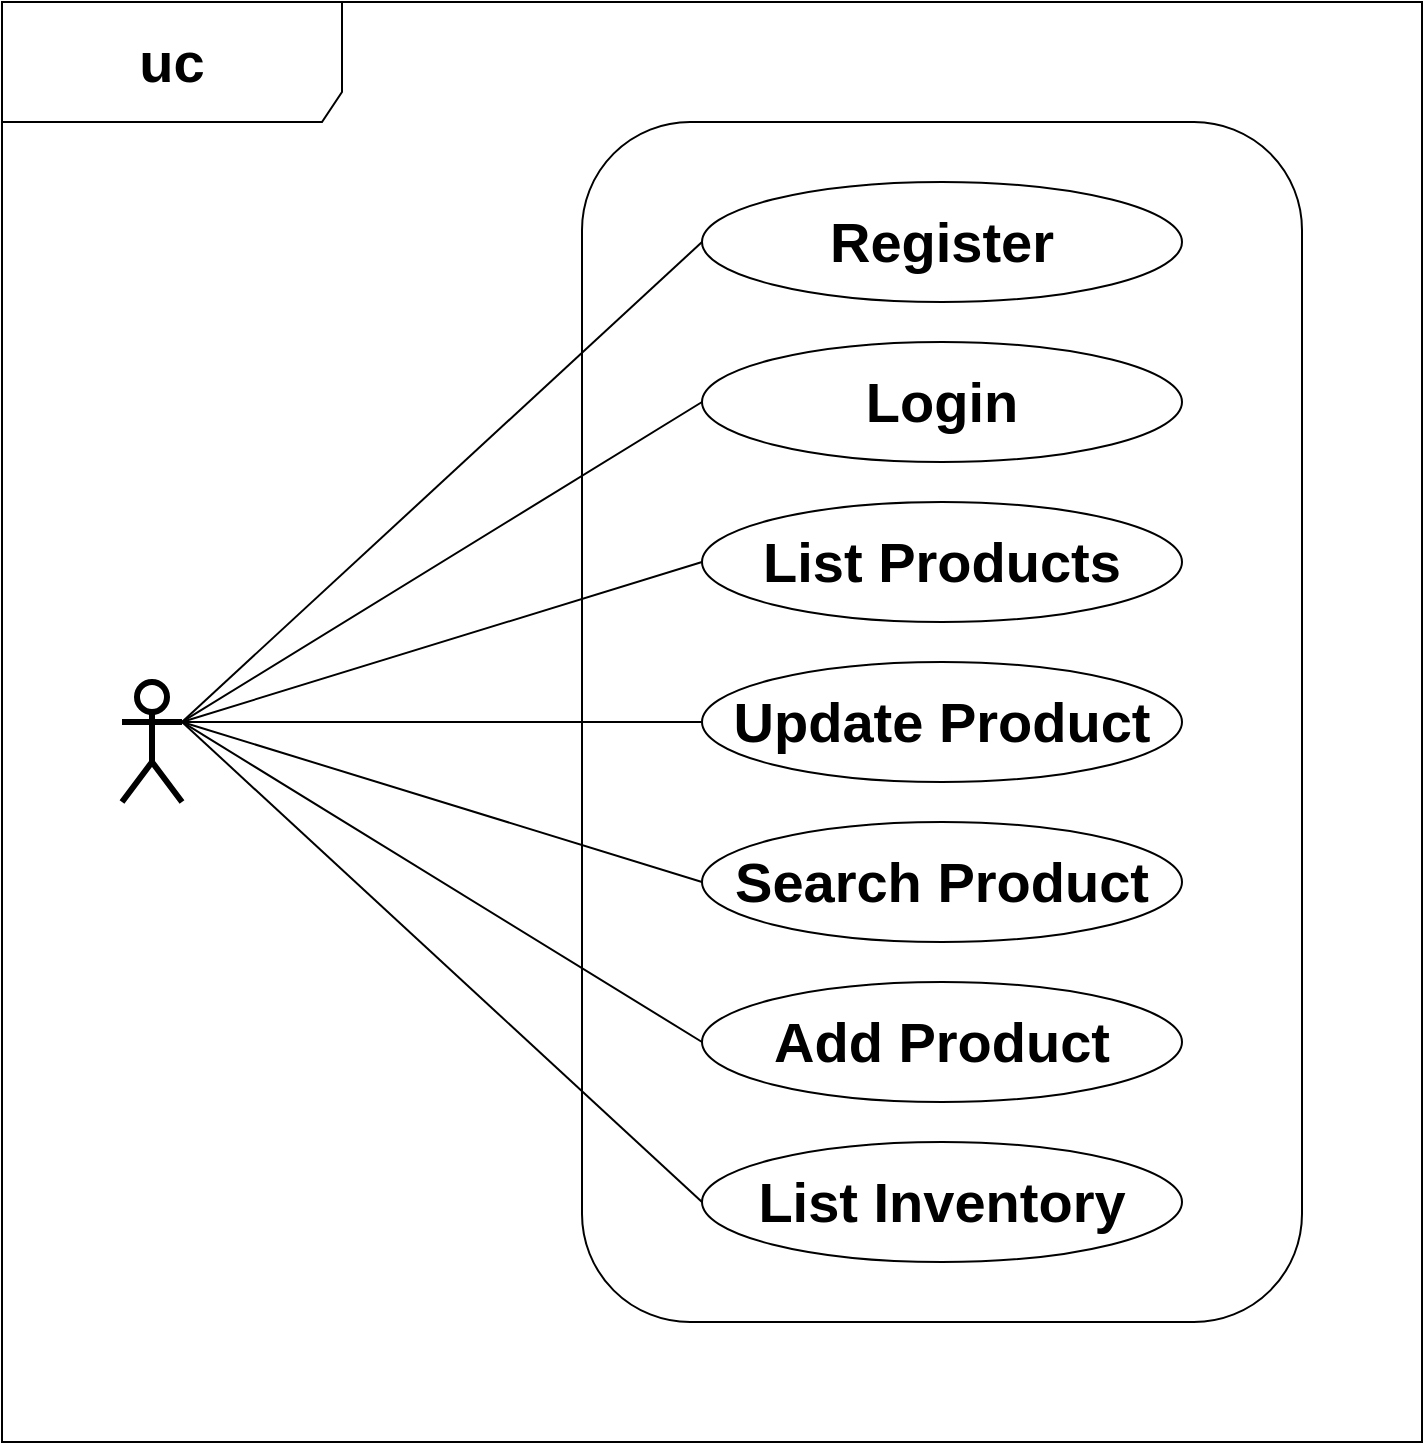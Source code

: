<mxfile scale="0.4" border="10">
    <diagram id="MahDfBl3AGhoHtdTBWXw" name="Use Case">
        <mxGraphModel dx="279" dy="419" grid="1" gridSize="10" guides="1" tooltips="1" connect="1" arrows="1" fold="1" page="0" pageScale="1" pageWidth="850" pageHeight="1100" background="#ffffff" math="0" shadow="0">
            <root>
                <mxCell id="0"/>
                <mxCell id="1" parent="0"/>
                <mxCell id="23" value="&lt;font size=&quot;1&quot;&gt;&lt;b style=&quot;font-size: 28px&quot;&gt;uc&lt;/b&gt;&lt;/font&gt;" style="shape=umlFrame;whiteSpace=wrap;html=1;width=170;height=60;" parent="1" vertex="1">
                    <mxGeometry x="70" y="20" width="710" height="720" as="geometry"/>
                </mxCell>
                <mxCell id="42" value="" style="rounded=1;whiteSpace=wrap;html=1;" parent="1" vertex="1">
                    <mxGeometry x="360" y="80" width="360" height="600" as="geometry"/>
                </mxCell>
                <mxCell id="20" value="" style="shape=umlActor;verticalLabelPosition=bottom;verticalAlign=top;html=1;fontSize=12;strokeWidth=3;" parent="1" vertex="1">
                    <mxGeometry x="130" y="360" width="30" height="60" as="geometry"/>
                </mxCell>
                <mxCell id="21" value="&lt;font style=&quot;font-size: 28px&quot;&gt;&lt;b&gt;Register&lt;/b&gt;&lt;/font&gt;" style="ellipse;whiteSpace=wrap;html=1;" parent="1" vertex="1">
                    <mxGeometry x="420" y="110" width="240" height="60" as="geometry"/>
                </mxCell>
                <mxCell id="26" value="&lt;font style=&quot;font-size: 28px&quot;&gt;&lt;b&gt;Login&lt;/b&gt;&lt;/font&gt;" style="ellipse;whiteSpace=wrap;html=1;" parent="1" vertex="1">
                    <mxGeometry x="420" y="190" width="240" height="60" as="geometry"/>
                </mxCell>
                <mxCell id="27" value="&lt;font style=&quot;font-size: 28px&quot;&gt;&lt;b&gt;List Products&lt;/b&gt;&lt;/font&gt;" style="ellipse;whiteSpace=wrap;html=1;" parent="1" vertex="1">
                    <mxGeometry x="420" y="270" width="240" height="60" as="geometry"/>
                </mxCell>
                <mxCell id="28" value="&lt;font style=&quot;font-size: 28px;&quot;&gt;Update Product&lt;/font&gt;" style="ellipse;whiteSpace=wrap;html=1;fontSize=28;fontStyle=1" parent="1" vertex="1">
                    <mxGeometry x="420" y="350" width="240" height="60" as="geometry"/>
                </mxCell>
                <mxCell id="29" value="&lt;font style=&quot;font-size: 28px;&quot;&gt;Search Product&lt;/font&gt;" style="ellipse;whiteSpace=wrap;html=1;fontSize=28;fontStyle=1" parent="1" vertex="1">
                    <mxGeometry x="420" y="430" width="240" height="60" as="geometry"/>
                </mxCell>
                <mxCell id="30" value="&lt;font style=&quot;font-size: 28px;&quot;&gt;Add Product&lt;/font&gt;" style="ellipse;whiteSpace=wrap;html=1;fontSize=28;fontStyle=1" parent="1" vertex="1">
                    <mxGeometry x="420" y="510" width="240" height="60" as="geometry"/>
                </mxCell>
                <mxCell id="31" value="&lt;font style=&quot;font-size: 28px;&quot;&gt;List Inventory&lt;/font&gt;" style="ellipse;whiteSpace=wrap;html=1;fontSize=28;fontStyle=1" parent="1" vertex="1">
                    <mxGeometry x="420" y="590" width="240" height="60" as="geometry"/>
                </mxCell>
                <mxCell id="35" value="" style="endArrow=none;html=1;fontSize=18;exitX=1;exitY=0.333;exitDx=0;exitDy=0;exitPerimeter=0;entryX=0;entryY=0.5;entryDx=0;entryDy=0;" parent="1" source="20" target="21" edge="1">
                    <mxGeometry width="50" height="50" relative="1" as="geometry">
                        <mxPoint x="400" y="390" as="sourcePoint"/>
                        <mxPoint x="420" y="140" as="targetPoint"/>
                    </mxGeometry>
                </mxCell>
                <mxCell id="36" value="" style="endArrow=none;html=1;fontSize=18;entryX=0;entryY=0.5;entryDx=0;entryDy=0;exitX=1;exitY=0.333;exitDx=0;exitDy=0;exitPerimeter=0;" parent="1" source="20" target="26" edge="1">
                    <mxGeometry width="50" height="50" relative="1" as="geometry">
                        <mxPoint x="160" y="370" as="sourcePoint"/>
                        <mxPoint x="450" y="340" as="targetPoint"/>
                    </mxGeometry>
                </mxCell>
                <mxCell id="37" value="" style="endArrow=none;html=1;fontSize=18;entryX=0;entryY=0.5;entryDx=0;entryDy=0;exitX=1;exitY=0.333;exitDx=0;exitDy=0;exitPerimeter=0;" parent="1" source="20" target="27" edge="1">
                    <mxGeometry width="50" height="50" relative="1" as="geometry">
                        <mxPoint x="400" y="390" as="sourcePoint"/>
                        <mxPoint x="450" y="340" as="targetPoint"/>
                    </mxGeometry>
                </mxCell>
                <mxCell id="38" value="" style="endArrow=none;html=1;fontSize=18;exitX=1;exitY=0.333;exitDx=0;exitDy=0;exitPerimeter=0;entryX=0;entryY=0.5;entryDx=0;entryDy=0;" parent="1" source="20" target="28" edge="1">
                    <mxGeometry width="50" height="50" relative="1" as="geometry">
                        <mxPoint x="400" y="390" as="sourcePoint"/>
                        <mxPoint x="450" y="340" as="targetPoint"/>
                    </mxGeometry>
                </mxCell>
                <mxCell id="39" value="" style="endArrow=none;html=1;fontSize=18;exitX=1;exitY=0.333;exitDx=0;exitDy=0;exitPerimeter=0;entryX=0;entryY=0.5;entryDx=0;entryDy=0;" parent="1" source="20" target="29" edge="1">
                    <mxGeometry width="50" height="50" relative="1" as="geometry">
                        <mxPoint x="400" y="420" as="sourcePoint"/>
                        <mxPoint x="450" y="370" as="targetPoint"/>
                    </mxGeometry>
                </mxCell>
                <mxCell id="40" value="" style="endArrow=none;html=1;fontSize=18;entryX=0;entryY=0.5;entryDx=0;entryDy=0;exitX=1;exitY=0.333;exitDx=0;exitDy=0;exitPerimeter=0;" parent="1" source="20" target="30" edge="1">
                    <mxGeometry width="50" height="50" relative="1" as="geometry">
                        <mxPoint x="400" y="420" as="sourcePoint"/>
                        <mxPoint x="450" y="370" as="targetPoint"/>
                    </mxGeometry>
                </mxCell>
                <mxCell id="41" value="" style="endArrow=none;html=1;fontSize=18;entryX=0;entryY=0.5;entryDx=0;entryDy=0;exitX=1;exitY=0.333;exitDx=0;exitDy=0;exitPerimeter=0;" parent="1" source="20" target="31" edge="1">
                    <mxGeometry width="50" height="50" relative="1" as="geometry">
                        <mxPoint x="190" y="340" as="sourcePoint"/>
                        <mxPoint x="450" y="370" as="targetPoint"/>
                    </mxGeometry>
                </mxCell>
            </root>
        </mxGraphModel>
    </diagram>
    <diagram id="7tRKmhC-mB-L5PQ5Lk3L" name="Component">
        <mxGraphModel dx="822" dy="622" grid="1" gridSize="10" guides="1" tooltips="1" connect="1" arrows="1" fold="1" page="1" pageScale="1" pageWidth="850" pageHeight="1100" math="0" shadow="0">
            <root>
                <mxCell id="if_bvw1ssVbsV0cjsmjo-0"/>
                <mxCell id="if_bvw1ssVbsV0cjsmjo-1" parent="if_bvw1ssVbsV0cjsmjo-0"/>
                <mxCell id="i3pFzMJFMrFtjQx1d-yY-0" value="&lt;font style=&quot;font-size: 18px;&quot;&gt;cmp&lt;/font&gt;" style="shape=umlFrame;whiteSpace=wrap;html=1;fontSize=18;" parent="if_bvw1ssVbsV0cjsmjo-1" vertex="1">
                    <mxGeometry x="60" y="260" width="640" height="200" as="geometry"/>
                </mxCell>
                <mxCell id="bh5WtZBFqB2OgytMK1lG-0" value="Account" style="html=1;dropTarget=0;fontSize=18;" parent="if_bvw1ssVbsV0cjsmjo-1" vertex="1">
                    <mxGeometry x="120" y="320" width="120" height="80" as="geometry"/>
                </mxCell>
                <mxCell id="bh5WtZBFqB2OgytMK1lG-1" value="" style="shape=module;jettyWidth=8;jettyHeight=4;fontSize=18;" parent="bh5WtZBFqB2OgytMK1lG-0" vertex="1">
                    <mxGeometry x="1" width="20" height="20" relative="1" as="geometry">
                        <mxPoint x="-27" y="7" as="offset"/>
                    </mxGeometry>
                </mxCell>
                <mxCell id="bh5WtZBFqB2OgytMK1lG-2" value="Shopper" style="html=1;dropTarget=0;fontSize=18;" parent="if_bvw1ssVbsV0cjsmjo-1" vertex="1">
                    <mxGeometry x="520" y="320" width="120" height="80" as="geometry"/>
                </mxCell>
                <mxCell id="bh5WtZBFqB2OgytMK1lG-3" value="" style="shape=module;jettyWidth=8;jettyHeight=4;fontSize=18;" parent="bh5WtZBFqB2OgytMK1lG-2" vertex="1">
                    <mxGeometry x="1" width="20" height="20" relative="1" as="geometry">
                        <mxPoint x="-27" y="7" as="offset"/>
                    </mxGeometry>
                </mxCell>
                <mxCell id="bh5WtZBFqB2OgytMK1lG-4" value="UI" style="html=1;dropTarget=0;fontSize=18;" parent="if_bvw1ssVbsV0cjsmjo-1" vertex="1">
                    <mxGeometry x="320" y="320" width="120" height="80" as="geometry"/>
                </mxCell>
                <mxCell id="bh5WtZBFqB2OgytMK1lG-5" value="" style="shape=module;jettyWidth=8;jettyHeight=4;fontSize=18;" parent="bh5WtZBFqB2OgytMK1lG-4" vertex="1">
                    <mxGeometry x="1" width="20" height="20" relative="1" as="geometry">
                        <mxPoint x="-27" y="7" as="offset"/>
                    </mxGeometry>
                </mxCell>
                <mxCell id="bh5WtZBFqB2OgytMK1lG-6" value="" style="rounded=0;orthogonalLoop=1;jettySize=auto;html=1;endArrow=none;endFill=0;sketch=0;sourcePerimeterSpacing=0;targetPerimeterSpacing=0;fontSize=18;strokeWidth=2;exitX=1;exitY=0.5;exitDx=0;exitDy=0;" parent="if_bvw1ssVbsV0cjsmjo-1" source="bh5WtZBFqB2OgytMK1lG-0" target="bh5WtZBFqB2OgytMK1lG-8" edge="1">
                    <mxGeometry relative="1" as="geometry">
                        <mxPoint x="257" y="361" as="sourcePoint"/>
                    </mxGeometry>
                </mxCell>
                <mxCell id="bh5WtZBFqB2OgytMK1lG-7" value="" style="rounded=0;orthogonalLoop=1;jettySize=auto;html=1;endArrow=halfCircle;endFill=0;entryX=0.5;entryY=0.5;endSize=6;strokeWidth=2;sketch=0;fontSize=18;exitX=0;exitY=0.5;exitDx=0;exitDy=0;" parent="if_bvw1ssVbsV0cjsmjo-1" source="bh5WtZBFqB2OgytMK1lG-4" target="bh5WtZBFqB2OgytMK1lG-8" edge="1">
                    <mxGeometry relative="1" as="geometry">
                        <mxPoint x="340" y="400" as="sourcePoint"/>
                    </mxGeometry>
                </mxCell>
                <mxCell id="bh5WtZBFqB2OgytMK1lG-8" value="" style="ellipse;whiteSpace=wrap;html=1;align=center;aspect=fixed;resizable=0;points=[];outlineConnect=0;sketch=0;fontSize=18;strokeWidth=2;" parent="if_bvw1ssVbsV0cjsmjo-1" vertex="1">
                    <mxGeometry x="275" y="355" width="10" height="10" as="geometry"/>
                </mxCell>
                <mxCell id="bh5WtZBFqB2OgytMK1lG-11" value="" style="rounded=0;orthogonalLoop=1;jettySize=auto;html=1;endArrow=none;endFill=0;sketch=0;sourcePerimeterSpacing=0;targetPerimeterSpacing=0;fontSize=18;strokeWidth=2;exitX=0;exitY=0.5;exitDx=0;exitDy=0;" parent="if_bvw1ssVbsV0cjsmjo-1" source="bh5WtZBFqB2OgytMK1lG-2" target="bh5WtZBFqB2OgytMK1lG-13" edge="1">
                    <mxGeometry relative="1" as="geometry">
                        <mxPoint x="390" y="415" as="sourcePoint"/>
                    </mxGeometry>
                </mxCell>
                <mxCell id="bh5WtZBFqB2OgytMK1lG-12" value="" style="rounded=0;orthogonalLoop=1;jettySize=auto;html=1;endArrow=halfCircle;endFill=0;entryX=0.5;entryY=0.5;endSize=6;strokeWidth=2;sketch=0;fontSize=18;exitX=1;exitY=0.5;exitDx=0;exitDy=0;" parent="if_bvw1ssVbsV0cjsmjo-1" source="bh5WtZBFqB2OgytMK1lG-4" target="bh5WtZBFqB2OgytMK1lG-13" edge="1">
                    <mxGeometry relative="1" as="geometry">
                        <mxPoint x="430" y="415" as="sourcePoint"/>
                    </mxGeometry>
                </mxCell>
                <mxCell id="bh5WtZBFqB2OgytMK1lG-13" value="" style="ellipse;whiteSpace=wrap;html=1;align=center;aspect=fixed;resizable=0;points=[];outlineConnect=0;sketch=0;fontSize=18;strokeWidth=2;" parent="if_bvw1ssVbsV0cjsmjo-1" vertex="1">
                    <mxGeometry x="476" y="355" width="10" height="10" as="geometry"/>
                </mxCell>
            </root>
        </mxGraphModel>
    </diagram>
    <diagram id="VxEYPoJ9jMwzYetKl-ly" name="Class Account">
        <mxGraphModel dx="3590" dy="3173" grid="1" gridSize="10" guides="1" tooltips="1" connect="1" arrows="1" fold="1" page="1" pageScale="1" pageWidth="850" pageHeight="1100" math="0" shadow="0">
            <root>
                <mxCell id="WMe_6DAG8EM_qzi8aFl_-0"/>
                <mxCell id="WMe_6DAG8EM_qzi8aFl_-1" parent="WMe_6DAG8EM_qzi8aFl_-0"/>
                <mxCell id="pcLQHoMplAE-bhF476yf-0" value="pkg" style="shape=umlFrame;whiteSpace=wrap;html=1;fontSize=18;strokeWidth=1;" parent="WMe_6DAG8EM_qzi8aFl_-1" vertex="1">
                    <mxGeometry x="-140" y="-140" width="1160" height="1580" as="geometry"/>
                </mxCell>
                <mxCell id="kPz3rW0C-OE6SjrhUmWS-0" value="Register" style="swimlane;fontStyle=1;align=center;verticalAlign=top;childLayout=stackLayout;horizontal=1;startSize=26;horizontalStack=0;resizeParent=1;resizeParentMax=0;resizeLast=0;collapsible=1;marginBottom=0;fontSize=18;strokeWidth=1;" parent="WMe_6DAG8EM_qzi8aFl_-1" vertex="1">
                    <mxGeometry x="-80" y="640" width="240" height="268" as="geometry"/>
                </mxCell>
                <mxCell id="kPz3rW0C-OE6SjrhUmWS-4" value="- userid: int" style="text;strokeColor=none;fillColor=none;align=left;verticalAlign=top;spacingLeft=4;spacingRight=4;overflow=hidden;rotatable=0;points=[[0,0.5],[1,0.5]];portConstraint=eastwest;fontSize=18;" parent="kPz3rW0C-OE6SjrhUmWS-0" vertex="1">
                    <mxGeometry y="26" width="240" height="26" as="geometry"/>
                </mxCell>
                <mxCell id="kPz3rW0C-OE6SjrhUmWS-1" value="- name: str" style="text;strokeColor=none;fillColor=none;align=left;verticalAlign=top;spacingLeft=4;spacingRight=4;overflow=hidden;rotatable=0;points=[[0,0.5],[1,0.5]];portConstraint=eastwest;fontSize=18;" parent="kPz3rW0C-OE6SjrhUmWS-0" vertex="1">
                    <mxGeometry y="52" width="240" height="26" as="geometry"/>
                </mxCell>
                <mxCell id="kPz3rW0C-OE6SjrhUmWS-5" value="- salt: str" style="text;strokeColor=none;fillColor=none;align=left;verticalAlign=top;spacingLeft=4;spacingRight=4;overflow=hidden;rotatable=0;points=[[0,0.5],[1,0.5]];portConstraint=eastwest;fontSize=18;" parent="kPz3rW0C-OE6SjrhUmWS-0" vertex="1">
                    <mxGeometry y="78" width="240" height="26" as="geometry"/>
                </mxCell>
                <mxCell id="kPz3rW0C-OE6SjrhUmWS-6" value="- password: str" style="text;strokeColor=none;fillColor=none;align=left;verticalAlign=top;spacingLeft=4;spacingRight=4;overflow=hidden;rotatable=0;points=[[0,0.5],[1,0.5]];portConstraint=eastwest;fontSize=18;" parent="kPz3rW0C-OE6SjrhUmWS-0" vertex="1">
                    <mxGeometry y="104" width="240" height="26" as="geometry"/>
                </mxCell>
                <mxCell id="kPz3rW0C-OE6SjrhUmWS-10" value="+ existing: bool" style="text;strokeColor=none;fillColor=none;align=left;verticalAlign=top;spacingLeft=4;spacingRight=4;overflow=hidden;rotatable=0;points=[[0,0.5],[1,0.5]];portConstraint=eastwest;fontSize=18;" parent="kPz3rW0C-OE6SjrhUmWS-0" vertex="1">
                    <mxGeometry y="130" width="240" height="26" as="geometry"/>
                </mxCell>
                <mxCell id="kPz3rW0C-OE6SjrhUmWS-2" value="" style="line;strokeWidth=1;fillColor=none;align=left;verticalAlign=middle;spacingTop=-1;spacingLeft=3;spacingRight=3;rotatable=0;labelPosition=right;points=[];portConstraint=eastwest;fontSize=18;" parent="kPz3rW0C-OE6SjrhUmWS-0" vertex="1">
                    <mxGeometry y="156" width="240" height="8" as="geometry"/>
                </mxCell>
                <mxCell id="kPz3rW0C-OE6SjrhUmWS-3" value="- generate_userid(): int" style="text;strokeColor=none;fillColor=none;align=left;verticalAlign=top;spacingLeft=4;spacingRight=4;overflow=hidden;rotatable=0;points=[[0,0.5],[1,0.5]];portConstraint=eastwest;fontSize=18;" parent="kPz3rW0C-OE6SjrhUmWS-0" vertex="1">
                    <mxGeometry y="164" width="240" height="26" as="geometry"/>
                </mxCell>
                <mxCell id="kPz3rW0C-OE6SjrhUmWS-7" value="- generate_salt(): str" style="text;strokeColor=none;fillColor=none;align=left;verticalAlign=top;spacingLeft=4;spacingRight=4;overflow=hidden;rotatable=0;points=[[0,0.5],[1,0.5]];portConstraint=eastwest;fontSize=18;" parent="kPz3rW0C-OE6SjrhUmWS-0" vertex="1">
                    <mxGeometry y="190" width="240" height="26" as="geometry"/>
                </mxCell>
                <mxCell id="kPz3rW0C-OE6SjrhUmWS-8" value="- hash_password(str): str" style="text;strokeColor=none;fillColor=none;align=left;verticalAlign=top;spacingLeft=4;spacingRight=4;overflow=hidden;rotatable=0;points=[[0,0.5],[1,0.5]];portConstraint=eastwest;fontSize=18;" parent="kPz3rW0C-OE6SjrhUmWS-0" vertex="1">
                    <mxGeometry y="216" width="240" height="26" as="geometry"/>
                </mxCell>
                <mxCell id="kPz3rW0C-OE6SjrhUmWS-9" value="+ add(): bool" style="text;strokeColor=none;fillColor=none;align=left;verticalAlign=top;spacingLeft=4;spacingRight=4;overflow=hidden;rotatable=0;points=[[0,0.5],[1,0.5]];portConstraint=eastwest;fontSize=18;" parent="kPz3rW0C-OE6SjrhUmWS-0" vertex="1">
                    <mxGeometry y="242" width="240" height="26" as="geometry"/>
                </mxCell>
                <mxCell id="kPz3rW0C-OE6SjrhUmWS-11" value="Login" style="swimlane;fontStyle=1;align=center;verticalAlign=top;childLayout=stackLayout;horizontal=1;startSize=26;horizontalStack=0;resizeParent=1;resizeParentMax=0;resizeLast=0;collapsible=1;marginBottom=0;fontSize=18;strokeWidth=1;" parent="WMe_6DAG8EM_qzi8aFl_-1" vertex="1">
                    <mxGeometry x="720" y="666" width="240" height="242" as="geometry"/>
                </mxCell>
                <mxCell id="kPz3rW0C-OE6SjrhUmWS-12" value="- userid: int" style="text;strokeColor=none;fillColor=none;align=left;verticalAlign=top;spacingLeft=4;spacingRight=4;overflow=hidden;rotatable=0;points=[[0,0.5],[1,0.5]];portConstraint=eastwest;fontSize=18;" parent="kPz3rW0C-OE6SjrhUmWS-11" vertex="1">
                    <mxGeometry y="26" width="240" height="26" as="geometry"/>
                </mxCell>
                <mxCell id="kPz3rW0C-OE6SjrhUmWS-13" value="- name: str" style="text;strokeColor=none;fillColor=none;align=left;verticalAlign=top;spacingLeft=4;spacingRight=4;overflow=hidden;rotatable=0;points=[[0,0.5],[1,0.5]];portConstraint=eastwest;fontSize=18;" parent="kPz3rW0C-OE6SjrhUmWS-11" vertex="1">
                    <mxGeometry y="52" width="240" height="26" as="geometry"/>
                </mxCell>
                <mxCell id="kPz3rW0C-OE6SjrhUmWS-14" value="- salt: str" style="text;strokeColor=none;fillColor=none;align=left;verticalAlign=top;spacingLeft=4;spacingRight=4;overflow=hidden;rotatable=0;points=[[0,0.5],[1,0.5]];portConstraint=eastwest;fontSize=18;" parent="kPz3rW0C-OE6SjrhUmWS-11" vertex="1">
                    <mxGeometry y="78" width="240" height="26" as="geometry"/>
                </mxCell>
                <mxCell id="kPz3rW0C-OE6SjrhUmWS-15" value="- password: str" style="text;strokeColor=none;fillColor=none;align=left;verticalAlign=top;spacingLeft=4;spacingRight=4;overflow=hidden;rotatable=0;points=[[0,0.5],[1,0.5]];portConstraint=eastwest;fontSize=18;" parent="kPz3rW0C-OE6SjrhUmWS-11" vertex="1">
                    <mxGeometry y="104" width="240" height="26" as="geometry"/>
                </mxCell>
                <mxCell id="kPz3rW0C-OE6SjrhUmWS-16" value="+ existing: bool" style="text;strokeColor=none;fillColor=none;align=left;verticalAlign=top;spacingLeft=4;spacingRight=4;overflow=hidden;rotatable=0;points=[[0,0.5],[1,0.5]];portConstraint=eastwest;fontSize=18;" parent="kPz3rW0C-OE6SjrhUmWS-11" vertex="1">
                    <mxGeometry y="130" width="240" height="26" as="geometry"/>
                </mxCell>
                <mxCell id="kPz3rW0C-OE6SjrhUmWS-17" value="" style="line;strokeWidth=1;fillColor=none;align=left;verticalAlign=middle;spacingTop=-1;spacingLeft=3;spacingRight=3;rotatable=0;labelPosition=right;points=[];portConstraint=eastwest;fontSize=18;" parent="kPz3rW0C-OE6SjrhUmWS-11" vertex="1">
                    <mxGeometry y="156" width="240" height="8" as="geometry"/>
                </mxCell>
                <mxCell id="kPz3rW0C-OE6SjrhUmWS-18" value="- get_account(): None" style="text;strokeColor=none;fillColor=none;align=left;verticalAlign=top;spacingLeft=4;spacingRight=4;overflow=hidden;rotatable=0;points=[[0,0.5],[1,0.5]];portConstraint=eastwest;fontSize=18;" parent="kPz3rW0C-OE6SjrhUmWS-11" vertex="1">
                    <mxGeometry y="164" width="240" height="26" as="geometry"/>
                </mxCell>
                <mxCell id="kPz3rW0C-OE6SjrhUmWS-20" value="- hash_password(): str" style="text;strokeColor=none;fillColor=none;align=left;verticalAlign=top;spacingLeft=4;spacingRight=4;overflow=hidden;rotatable=0;points=[[0,0.5],[1,0.5]];portConstraint=eastwest;fontSize=18;" parent="kPz3rW0C-OE6SjrhUmWS-11" vertex="1">
                    <mxGeometry y="190" width="240" height="26" as="geometry"/>
                </mxCell>
                <mxCell id="kPz3rW0C-OE6SjrhUmWS-21" value="+ jwt(): str" style="text;strokeColor=none;fillColor=none;align=left;verticalAlign=top;spacingLeft=4;spacingRight=4;overflow=hidden;rotatable=0;points=[[0,0.5],[1,0.5]];portConstraint=eastwest;fontSize=18;" parent="kPz3rW0C-OE6SjrhUmWS-11" vertex="1">
                    <mxGeometry y="216" width="240" height="26" as="geometry"/>
                </mxCell>
                <mxCell id="kPz3rW0C-OE6SjrhUmWS-32" value="&lt;&lt;Interface&gt;&gt; AccountDataInterface" style="swimlane;fontStyle=1;childLayout=stackLayout;horizontal=1;startSize=26;fillColor=none;horizontalStack=0;resizeParent=1;resizeParentMax=0;resizeLast=0;collapsible=1;marginBottom=0;fontSize=18;strokeWidth=1;" parent="WMe_6DAG8EM_qzi8aFl_-1" vertex="1">
                    <mxGeometry x="240" y="1080" width="400" height="156" as="geometry"/>
                </mxCell>
                <mxCell id="kPz3rW0C-OE6SjrhUmWS-33" value="+ add_new_account(int,str,str,str,bool): bool" style="text;strokeColor=none;fillColor=none;align=left;verticalAlign=top;spacingLeft=4;spacingRight=4;overflow=hidden;rotatable=0;points=[[0,0.5],[1,0.5]];portConstraint=eastwest;fontSize=18;" parent="kPz3rW0C-OE6SjrhUmWS-32" vertex="1">
                    <mxGeometry y="26" width="400" height="26" as="geometry"/>
                </mxCell>
                <mxCell id="kPz3rW0C-OE6SjrhUmWS-36" value="+ retrieve_id_by_name(str): tuple" style="text;strokeColor=none;fillColor=none;align=left;verticalAlign=top;spacingLeft=4;spacingRight=4;overflow=hidden;rotatable=0;points=[[0,0.5],[1,0.5]];portConstraint=eastwest;fontSize=18;" parent="kPz3rW0C-OE6SjrhUmWS-32" vertex="1">
                    <mxGeometry y="52" width="400" height="26" as="geometry"/>
                </mxCell>
                <mxCell id="kPz3rW0C-OE6SjrhUmWS-37" value="+ retrieve_id_salt_by_name(str): tuple" style="text;strokeColor=none;fillColor=none;align=left;verticalAlign=top;spacingLeft=4;spacingRight=4;overflow=hidden;rotatable=0;points=[[0,0.5],[1,0.5]];portConstraint=eastwest;fontSize=18;" parent="kPz3rW0C-OE6SjrhUmWS-32" vertex="1">
                    <mxGeometry y="78" width="400" height="26" as="geometry"/>
                </mxCell>
                <mxCell id="kPz3rW0C-OE6SjrhUmWS-38" value="+ retrieve_id_by_name_passwd(str,str): tuple" style="text;strokeColor=none;fillColor=none;align=left;verticalAlign=top;spacingLeft=4;spacingRight=4;overflow=hidden;rotatable=0;points=[[0,0.5],[1,0.5]];portConstraint=eastwest;fontSize=18;" parent="kPz3rW0C-OE6SjrhUmWS-32" vertex="1">
                    <mxGeometry y="104" width="400" height="26" as="geometry"/>
                </mxCell>
                <mxCell id="kPz3rW0C-OE6SjrhUmWS-39" value="+ retrieve_name_by_id(int): tuple" style="text;strokeColor=none;fillColor=none;align=left;verticalAlign=top;spacingLeft=4;spacingRight=4;overflow=hidden;rotatable=0;points=[[0,0.5],[1,0.5]];portConstraint=eastwest;fontSize=18;" parent="kPz3rW0C-OE6SjrhUmWS-32" vertex="1">
                    <mxGeometry y="130" width="400" height="26" as="geometry"/>
                </mxCell>
                <mxCell id="kPz3rW0C-OE6SjrhUmWS-40" value="AccountMySQLInterface" style="swimlane;fontStyle=1;childLayout=stackLayout;horizontal=1;startSize=26;fillColor=none;horizontalStack=0;resizeParent=1;resizeParentMax=0;resizeLast=0;collapsible=1;marginBottom=0;fontSize=18;strokeWidth=1;" parent="WMe_6DAG8EM_qzi8aFl_-1" vertex="1">
                    <mxGeometry x="280" y="1320" width="320" height="52" as="geometry"/>
                </mxCell>
                <mxCell id="kPz3rW0C-OE6SjrhUmWS-48" value="" style="endArrow=block;dashed=1;endFill=0;endSize=12;html=1;fontSize=18;strokeWidth=2;exitX=0.5;exitY=0;exitDx=0;exitDy=0;entryX=0.5;entryY=1;entryDx=0;entryDy=0;" parent="WMe_6DAG8EM_qzi8aFl_-1" source="kPz3rW0C-OE6SjrhUmWS-40" target="kPz3rW0C-OE6SjrhUmWS-32" edge="1">
                    <mxGeometry width="160" relative="1" as="geometry">
                        <mxPoint x="350" y="810" as="sourcePoint"/>
                        <mxPoint x="440" y="780" as="targetPoint"/>
                    </mxGeometry>
                </mxCell>
                <mxCell id="kPz3rW0C-OE6SjrhUmWS-51" value="Use" style="endArrow=open;endSize=12;dashed=1;html=1;fontSize=18;strokeWidth=2;exitX=0.5;exitY=1;exitDx=0;exitDy=0;entryX=0.5;entryY=0;entryDx=0;entryDy=0;edgeStyle=orthogonalEdgeStyle;" parent="WMe_6DAG8EM_qzi8aFl_-1" source="kPz3rW0C-OE6SjrhUmWS-0" target="kPz3rW0C-OE6SjrhUmWS-32" edge="1">
                    <mxGeometry width="160" relative="1" as="geometry">
                        <mxPoint x="360" y="550" as="sourcePoint"/>
                        <mxPoint x="510" y="590" as="targetPoint"/>
                    </mxGeometry>
                </mxCell>
                <mxCell id="kPz3rW0C-OE6SjrhUmWS-52" value="Use" style="endArrow=open;endSize=12;dashed=1;html=1;fontSize=18;strokeWidth=2;exitX=0.5;exitY=1;exitDx=0;exitDy=0;entryX=0.5;entryY=0;entryDx=0;entryDy=0;edgeStyle=orthogonalEdgeStyle;" parent="WMe_6DAG8EM_qzi8aFl_-1" source="kPz3rW0C-OE6SjrhUmWS-11" target="kPz3rW0C-OE6SjrhUmWS-32" edge="1">
                    <mxGeometry width="160" relative="1" as="geometry">
                        <mxPoint x="350" y="580" as="sourcePoint"/>
                        <mxPoint x="510" y="580" as="targetPoint"/>
                    </mxGeometry>
                </mxCell>
                <mxCell id="kPz3rW0C-OE6SjrhUmWS-53" value="Account" style="text;align=center;fontStyle=1;verticalAlign=middle;spacingLeft=3;spacingRight=3;strokeColor=none;rotatable=0;points=[[0,0.5],[1,0.5]];portConstraint=eastwest;fontSize=48;" parent="WMe_6DAG8EM_qzi8aFl_-1" vertex="1">
                    <mxGeometry x="400" y="-80" width="80" height="26" as="geometry"/>
                </mxCell>
                <mxCell id="mKu4ez7x-HWwprDcUmkC-10" value="&lt;&lt;Boundary&gt;&gt; UI" style="swimlane;fontStyle=1;childLayout=stackLayout;horizontal=1;startSize=26;fillColor=none;horizontalStack=0;resizeParent=1;resizeParentMax=0;resizeLast=0;collapsible=1;marginBottom=0;fontSize=18;strokeWidth=1;" parent="WMe_6DAG8EM_qzi8aFl_-1" vertex="1">
                    <mxGeometry x="240" y="40" width="400" height="104" as="geometry"/>
                </mxCell>
                <mxCell id="mKu4ez7x-HWwprDcUmkC-12" value="+ register(): JsonResponse" style="text;strokeColor=none;fillColor=none;align=left;verticalAlign=top;spacingLeft=4;spacingRight=4;overflow=hidden;rotatable=0;points=[[0,0.5],[1,0.5]];portConstraint=eastwest;fontSize=18;" parent="mKu4ez7x-HWwprDcUmkC-10" vertex="1">
                    <mxGeometry y="26" width="400" height="26" as="geometry"/>
                </mxCell>
                <mxCell id="mKu4ez7x-HWwprDcUmkC-18" value="+ login(): JsonResponse" style="text;strokeColor=none;fillColor=none;align=left;verticalAlign=top;spacingLeft=4;spacingRight=4;overflow=hidden;rotatable=0;points=[[0,0.5],[1,0.5]];portConstraint=eastwest;fontSize=18;" parent="mKu4ez7x-HWwprDcUmkC-10" vertex="1">
                    <mxGeometry y="52" width="400" height="26" as="geometry"/>
                </mxCell>
                <mxCell id="mKu4ez7x-HWwprDcUmkC-19" value="+ get_captcha(): HttpResponse" style="text;strokeColor=none;fillColor=none;align=left;verticalAlign=top;spacingLeft=4;spacingRight=4;overflow=hidden;rotatable=0;points=[[0,0.5],[1,0.5]];portConstraint=eastwest;fontSize=18;" parent="mKu4ez7x-HWwprDcUmkC-10" vertex="1">
                    <mxGeometry y="78" width="400" height="26" as="geometry"/>
                </mxCell>
                <mxCell id="mKu4ez7x-HWwprDcUmkC-20" value="Use" style="endArrow=open;endSize=12;dashed=1;html=1;fontSize=20;strokeWidth=2;entryX=0.5;entryY=0;entryDx=0;entryDy=0;exitX=0;exitY=0.5;exitDx=0;exitDy=0;edgeStyle=orthogonalEdgeStyle;" parent="WMe_6DAG8EM_qzi8aFl_-1" source="mKu4ez7x-HWwprDcUmkC-12" target="kPz3rW0C-OE6SjrhUmWS-0" edge="1">
                    <mxGeometry width="160" relative="1" as="geometry">
                        <mxPoint x="10" y="120" as="sourcePoint"/>
                        <mxPoint x="170" y="120" as="targetPoint"/>
                    </mxGeometry>
                </mxCell>
                <mxCell id="mKu4ez7x-HWwprDcUmkC-21" value="Use" style="endArrow=open;endSize=12;dashed=1;html=1;fontSize=20;strokeWidth=2;entryX=0.5;entryY=0;entryDx=0;entryDy=0;exitX=1;exitY=0.5;exitDx=0;exitDy=0;edgeStyle=orthogonalEdgeStyle;" parent="WMe_6DAG8EM_qzi8aFl_-1" source="mKu4ez7x-HWwprDcUmkC-18" target="kPz3rW0C-OE6SjrhUmWS-11" edge="1">
                    <mxGeometry width="160" relative="1" as="geometry">
                        <mxPoint x="660" y="160" as="sourcePoint"/>
                        <mxPoint x="820" y="160" as="targetPoint"/>
                    </mxGeometry>
                </mxCell>
                <mxCell id="mKu4ez7x-HWwprDcUmkC-22" value="Captcha" style="swimlane;fontStyle=1;align=center;verticalAlign=top;childLayout=stackLayout;horizontal=1;startSize=26;horizontalStack=0;resizeParent=1;resizeParentMax=0;resizeLast=0;collapsible=1;marginBottom=0;fontSize=18;strokeWidth=1;" parent="WMe_6DAG8EM_qzi8aFl_-1" vertex="1">
                    <mxGeometry x="300" y="240" width="280" height="450" as="geometry"/>
                </mxCell>
                <mxCell id="mKu4ez7x-HWwprDcUmkC-23" value="- bezier: Bezier" style="text;strokeColor=none;fillColor=none;align=left;verticalAlign=top;spacingLeft=4;spacingRight=4;overflow=hidden;rotatable=0;points=[[0,0.5],[1,0.5]];portConstraint=eastwest;fontSize=18;" parent="mKu4ez7x-HWwprDcUmkC-22" vertex="1">
                    <mxGeometry y="26" width="280" height="26" as="geometry"/>
                </mxCell>
                <mxCell id="mKu4ez7x-HWwprDcUmkC-24" value="- fonts: list" style="text;strokeColor=none;fillColor=none;align=left;verticalAlign=top;spacingLeft=4;spacingRight=4;overflow=hidden;rotatable=0;points=[[0,0.5],[1,0.5]];portConstraint=eastwest;fontSize=18;" parent="mKu4ez7x-HWwprDcUmkC-22" vertex="1">
                    <mxGeometry y="52" width="280" height="26" as="geometry"/>
                </mxCell>
                <mxCell id="mKu4ez7x-HWwprDcUmkC-25" value="- width: int" style="text;strokeColor=none;fillColor=none;align=left;verticalAlign=top;spacingLeft=4;spacingRight=4;overflow=hidden;rotatable=0;points=[[0,0.5],[1,0.5]];portConstraint=eastwest;fontSize=18;" parent="mKu4ez7x-HWwprDcUmkC-22" vertex="1">
                    <mxGeometry y="78" width="280" height="26" as="geometry"/>
                </mxCell>
                <mxCell id="mKu4ez7x-HWwprDcUmkC-26" value="- height: int" style="text;strokeColor=none;fillColor=none;align=left;verticalAlign=top;spacingLeft=4;spacingRight=4;overflow=hidden;rotatable=0;points=[[0,0.5],[1,0.5]];portConstraint=eastwest;fontSize=18;" parent="mKu4ez7x-HWwprDcUmkC-22" vertex="1">
                    <mxGeometry y="104" width="280" height="26" as="geometry"/>
                </mxCell>
                <mxCell id="mKu4ez7x-HWwprDcUmkC-27" value="- image: Image" style="text;strokeColor=none;fillColor=none;align=left;verticalAlign=top;spacingLeft=4;spacingRight=4;overflow=hidden;rotatable=0;points=[[0,0.5],[1,0.5]];portConstraint=eastwest;fontSize=18;" parent="mKu4ez7x-HWwprDcUmkC-22" vertex="1">
                    <mxGeometry y="130" width="280" height="26" as="geometry"/>
                </mxCell>
                <mxCell id="mKu4ez7x-HWwprDcUmkC-3" value="- color: tuple" style="text;strokeColor=none;fillColor=none;align=left;verticalAlign=top;spacingLeft=4;spacingRight=4;overflow=hidden;rotatable=0;points=[[0,0.5],[1,0.5]];portConstraint=eastwest;fontSize=18;" vertex="1" parent="mKu4ez7x-HWwprDcUmkC-22">
                    <mxGeometry y="156" width="280" height="26" as="geometry"/>
                </mxCell>
                <mxCell id="mKu4ez7x-HWwprDcUmkC-28" value="" style="line;strokeWidth=1;fillColor=none;align=left;verticalAlign=middle;spacingTop=-1;spacingLeft=3;spacingRight=3;rotatable=0;labelPosition=right;points=[];portConstraint=eastwest;fontSize=18;" parent="mKu4ez7x-HWwprDcUmkC-22" vertex="1">
                    <mxGeometry y="182" width="280" height="8" as="geometry"/>
                </mxCell>
                <mxCell id="mKu4ez7x-HWwprDcUmkC-29" value="- random_color(int,int,int): tuple" style="text;strokeColor=none;fillColor=none;align=left;verticalAlign=top;spacingLeft=4;spacingRight=4;overflow=hidden;rotatable=0;points=[[0,0.5],[1,0.5]];portConstraint=eastwest;fontSize=18;" parent="mKu4ez7x-HWwprDcUmkC-22" vertex="1">
                    <mxGeometry y="190" width="280" height="26" as="geometry"/>
                </mxCell>
                <mxCell id="mKu4ez7x-HWwprDcUmkC-4" value="- background(): None" style="text;strokeColor=none;fillColor=none;align=left;verticalAlign=top;spacingLeft=4;spacingRight=4;overflow=hidden;rotatable=0;points=[[0,0.5],[1,0.5]];portConstraint=eastwest;fontSize=18;" vertex="1" parent="mKu4ez7x-HWwprDcUmkC-22">
                    <mxGeometry y="216" width="280" height="26" as="geometry"/>
                </mxCell>
                <mxCell id="mKu4ez7x-HWwprDcUmkC-5" value="- text(str,list,float): None" style="text;strokeColor=none;fillColor=none;align=left;verticalAlign=top;spacingLeft=4;spacingRight=4;overflow=hidden;rotatable=0;points=[[0,0.5],[1,0.5]];portConstraint=eastwest;fontSize=18;" vertex="1" parent="mKu4ez7x-HWwprDcUmkC-22">
                    <mxGeometry y="242" width="280" height="26" as="geometry"/>
                </mxCell>
                <mxCell id="mKu4ez7x-HWwprDcUmkC-6" value="- twist(Image,float,float): Image" style="text;strokeColor=none;fillColor=none;align=left;verticalAlign=top;spacingLeft=4;spacingRight=4;overflow=hidden;rotatable=0;points=[[0,0.5],[1,0.5]];portConstraint=eastwest;fontSize=18;" vertex="1" parent="mKu4ez7x-HWwprDcUmkC-22">
                    <mxGeometry y="268" width="280" height="26" as="geometry"/>
                </mxCell>
                <mxCell id="mKu4ez7x-HWwprDcUmkC-7" value="- shift(Image,float,float): Image" style="text;strokeColor=none;fillColor=none;align=left;verticalAlign=top;spacingLeft=4;spacingRight=4;overflow=hidden;rotatable=0;points=[[0,0.5],[1,0.5]];portConstraint=eastwest;fontSize=18;" vertex="1" parent="mKu4ez7x-HWwprDcUmkC-22">
                    <mxGeometry y="294" width="280" height="26" as="geometry"/>
                </mxCell>
                <mxCell id="mKu4ez7x-HWwprDcUmkC-8" value="- rotate(Image,int): Image" style="text;strokeColor=none;fillColor=none;align=left;verticalAlign=top;spacingLeft=4;spacingRight=4;overflow=hidden;rotatable=0;points=[[0,0.5],[1,0.5]];portConstraint=eastwest;fontSize=18;" vertex="1" parent="mKu4ez7x-HWwprDcUmkC-22">
                    <mxGeometry y="320" width="280" height="26" as="geometry"/>
                </mxCell>
                <mxCell id="mKu4ez7x-HWwprDcUmkC-9" value="- curve(int,int): None" style="text;strokeColor=none;fillColor=none;align=left;verticalAlign=top;spacingLeft=4;spacingRight=4;overflow=hidden;rotatable=0;points=[[0,0.5],[1,0.5]];portConstraint=eastwest;fontSize=18;" vertex="1" parent="mKu4ez7x-HWwprDcUmkC-22">
                    <mxGeometry y="346" width="280" height="26" as="geometry"/>
                </mxCell>
                <mxCell id="mKu4ez7x-HWwprDcUmkC-11" value="- noise(int,int): None" style="text;strokeColor=none;fillColor=none;align=left;verticalAlign=top;spacingLeft=4;spacingRight=4;overflow=hidden;rotatable=0;points=[[0,0.5],[1,0.5]];portConstraint=eastwest;fontSize=18;" vertex="1" parent="mKu4ez7x-HWwprDcUmkC-22">
                    <mxGeometry y="372" width="280" height="26" as="geometry"/>
                </mxCell>
                <mxCell id="mKu4ez7x-HWwprDcUmkC-13" value="- smooth(): None" style="text;strokeColor=none;fillColor=none;align=left;verticalAlign=top;spacingLeft=4;spacingRight=4;overflow=hidden;rotatable=0;points=[[0,0.5],[1,0.5]];portConstraint=eastwest;fontSize=18;" vertex="1" parent="mKu4ez7x-HWwprDcUmkC-22">
                    <mxGeometry y="398" width="280" height="26" as="geometry"/>
                </mxCell>
                <mxCell id="mKu4ez7x-HWwprDcUmkC-14" value="- generate(str): tuple" style="text;strokeColor=none;fillColor=none;align=left;verticalAlign=top;spacingLeft=4;spacingRight=4;overflow=hidden;rotatable=0;points=[[0,0.5],[1,0.5]];portConstraint=eastwest;fontSize=18;" vertex="1" parent="mKu4ez7x-HWwprDcUmkC-22">
                    <mxGeometry y="424" width="280" height="26" as="geometry"/>
                </mxCell>
                <mxCell id="mKu4ez7x-HWwprDcUmkC-32" value="Use" style="endArrow=open;endSize=12;dashed=1;html=1;fontSize=20;strokeWidth=2;entryX=0.5;entryY=0;entryDx=0;entryDy=0;exitX=0.5;exitY=1.064;exitDx=0;exitDy=0;exitPerimeter=0;" parent="WMe_6DAG8EM_qzi8aFl_-1" source="mKu4ez7x-HWwprDcUmkC-19" target="mKu4ez7x-HWwprDcUmkC-22" edge="1">
                    <mxGeometry width="160" relative="1" as="geometry">
                        <mxPoint x="510" y="200" as="sourcePoint"/>
                        <mxPoint x="670" y="200" as="targetPoint"/>
                    </mxGeometry>
                </mxCell>
                <mxCell id="mKu4ez7x-HWwprDcUmkC-15" value="1" style="endArrow=open;html=1;endSize=12;startArrow=diamondThin;startSize=14;startFill=0;align=left;verticalAlign=bottom;fontSize=20;strokeWidth=2;exitX=0.5;exitY=1;exitDx=0;exitDy=0;entryX=0.5;entryY=0;entryDx=0;entryDy=0;" edge="1" parent="WMe_6DAG8EM_qzi8aFl_-1" source="mKu4ez7x-HWwprDcUmkC-22" target="mKu4ez7x-HWwprDcUmkC-16">
                    <mxGeometry x="-0.111" y="-20" relative="1" as="geometry">
                        <mxPoint x="360" y="740" as="sourcePoint"/>
                        <mxPoint x="520" y="740" as="targetPoint"/>
                        <mxPoint as="offset"/>
                    </mxGeometry>
                </mxCell>
                <mxCell id="mKu4ez7x-HWwprDcUmkC-16" value="Bezier" style="swimlane;fontStyle=1;align=center;verticalAlign=top;childLayout=stackLayout;horizontal=1;startSize=26;horizontalStack=0;resizeParent=1;resizeParentMax=0;resizeLast=0;collapsible=1;marginBottom=0;fontSize=18;strokeWidth=1;" vertex="1" parent="WMe_6DAG8EM_qzi8aFl_-1">
                    <mxGeometry x="300" y="770" width="280" height="138" as="geometry"/>
                </mxCell>
                <mxCell id="mKu4ez7x-HWwprDcUmkC-17" value="- tsequence: tuple" style="text;strokeColor=none;fillColor=none;align=left;verticalAlign=top;spacingLeft=4;spacingRight=4;overflow=hidden;rotatable=0;points=[[0,0.5],[1,0.5]];portConstraint=eastwest;fontSize=18;" vertex="1" parent="mKu4ez7x-HWwprDcUmkC-16">
                    <mxGeometry y="26" width="280" height="26" as="geometry"/>
                </mxCell>
                <mxCell id="mKu4ez7x-HWwprDcUmkC-30" value="- beziers: dict" style="text;strokeColor=none;fillColor=none;align=left;verticalAlign=top;spacingLeft=4;spacingRight=4;overflow=hidden;rotatable=0;points=[[0,0.5],[1,0.5]];portConstraint=eastwest;fontSize=18;" vertex="1" parent="mKu4ez7x-HWwprDcUmkC-16">
                    <mxGeometry y="52" width="280" height="26" as="geometry"/>
                </mxCell>
                <mxCell id="mKu4ez7x-HWwprDcUmkC-36" value="" style="line;strokeWidth=1;fillColor=none;align=left;verticalAlign=middle;spacingTop=-1;spacingLeft=3;spacingRight=3;rotatable=0;labelPosition=right;points=[];portConstraint=eastwest;fontSize=18;" vertex="1" parent="mKu4ez7x-HWwprDcUmkC-16">
                    <mxGeometry y="78" width="280" height="8" as="geometry"/>
                </mxCell>
                <mxCell id="mKu4ez7x-HWwprDcUmkC-38" value="- pascal_row(int): list" style="text;strokeColor=none;fillColor=none;align=left;verticalAlign=top;spacingLeft=4;spacingRight=4;overflow=hidden;rotatable=0;points=[[0,0.5],[1,0.5]];portConstraint=eastwest;fontSize=18;" vertex="1" parent="mKu4ez7x-HWwprDcUmkC-16">
                    <mxGeometry y="86" width="280" height="26" as="geometry"/>
                </mxCell>
                <mxCell id="mKu4ez7x-HWwprDcUmkC-47" value="+ generate(int): list" style="text;strokeColor=none;fillColor=none;align=left;verticalAlign=top;spacingLeft=4;spacingRight=4;overflow=hidden;rotatable=0;points=[[0,0.5],[1,0.5]];portConstraint=eastwest;fontSize=18;" vertex="1" parent="mKu4ez7x-HWwprDcUmkC-16">
                    <mxGeometry y="112" width="280" height="26" as="geometry"/>
                </mxCell>
            </root>
        </mxGraphModel>
    </diagram>
    <diagram id="Vtf_wk2o9guB4VwVEuIB" name="Class Shopper">
        <mxGraphModel dx="2494" dy="2344" grid="1" gridSize="10" guides="1" tooltips="1" connect="1" arrows="1" fold="1" page="1" pageScale="1" pageWidth="850" pageHeight="1100" math="0" shadow="0">
            <root>
                <mxCell id="2WWhBWjn9xyKDI1QBTpN-0"/>
                <mxCell id="2WWhBWjn9xyKDI1QBTpN-1" parent="2WWhBWjn9xyKDI1QBTpN-0"/>
                <mxCell id="_gKKV9M7iTrNDETlGls4-65" value="pkg" style="shape=umlFrame;whiteSpace=wrap;html=1;fontSize=18;strokeWidth=1;" vertex="1" parent="2WWhBWjn9xyKDI1QBTpN-1">
                    <mxGeometry x="-220" y="-140" width="1400" height="900" as="geometry"/>
                </mxCell>
                <mxCell id="_gKKV9M7iTrNDETlGls4-77" value="AutoAdapter" style="swimlane;fontStyle=1;align=center;verticalAlign=top;childLayout=stackLayout;horizontal=1;startSize=26;horizontalStack=0;resizeParent=1;resizeParentMax=0;resizeLast=0;collapsible=1;marginBottom=0;fontSize=18;strokeWidth=1;" vertex="1" parent="2WWhBWjn9xyKDI1QBTpN-1">
                    <mxGeometry x="758" y="120" width="240" height="112" as="geometry"/>
                </mxCell>
                <mxCell id="_gKKV9M7iTrNDETlGls4-78" value="- timeout: int" style="text;strokeColor=none;fillColor=none;align=left;verticalAlign=top;spacingLeft=4;spacingRight=4;overflow=hidden;rotatable=0;points=[[0,0.5],[1,0.5]];portConstraint=eastwest;fontSize=18;" vertex="1" parent="_gKKV9M7iTrNDETlGls4-77">
                    <mxGeometry y="26" width="240" height="26" as="geometry"/>
                </mxCell>
                <mxCell id="_gKKV9M7iTrNDETlGls4-79" value="- retry: Retry" style="text;strokeColor=none;fillColor=none;align=left;verticalAlign=top;spacingLeft=4;spacingRight=4;overflow=hidden;rotatable=0;points=[[0,0.5],[1,0.5]];portConstraint=eastwest;fontSize=18;" vertex="1" parent="_gKKV9M7iTrNDETlGls4-77">
                    <mxGeometry y="52" width="240" height="26" as="geometry"/>
                </mxCell>
                <mxCell id="_gKKV9M7iTrNDETlGls4-83" value="" style="line;strokeWidth=1;fillColor=none;align=left;verticalAlign=middle;spacingTop=-1;spacingLeft=3;spacingRight=3;rotatable=0;labelPosition=right;points=[];portConstraint=eastwest;fontSize=18;" vertex="1" parent="_gKKV9M7iTrNDETlGls4-77">
                    <mxGeometry y="78" width="240" height="8" as="geometry"/>
                </mxCell>
                <mxCell id="_gKKV9M7iTrNDETlGls4-86" value="+ send(): Response" style="text;strokeColor=none;fillColor=none;align=left;verticalAlign=top;spacingLeft=4;spacingRight=4;overflow=hidden;rotatable=0;points=[[0,0.5],[1,0.5]];portConstraint=eastwest;fontSize=18;" vertex="1" parent="_gKKV9M7iTrNDETlGls4-77">
                    <mxGeometry y="86" width="240" height="26" as="geometry"/>
                </mxCell>
                <mxCell id="_gKKV9M7iTrNDETlGls4-87" value="&lt;&lt;Interface&gt;&gt; ShopperDataInterface" style="swimlane;fontStyle=1;childLayout=stackLayout;horizontal=1;startSize=26;fillColor=none;horizontalStack=0;resizeParent=1;resizeParentMax=0;resizeLast=0;collapsible=1;marginBottom=0;fontSize=18;strokeWidth=1;" vertex="1" parent="2WWhBWjn9xyKDI1QBTpN-1">
                    <mxGeometry x="-160" y="285" width="360" height="208" as="geometry"/>
                </mxCell>
                <mxCell id="_gKKV9M7iTrNDETlGls4-88" value="+ list_all_products(int): list" style="text;strokeColor=none;fillColor=none;align=left;verticalAlign=top;spacingLeft=4;spacingRight=4;overflow=hidden;rotatable=0;points=[[0,0.5],[1,0.5]];portConstraint=eastwest;fontSize=18;" vertex="1" parent="_gKKV9M7iTrNDETlGls4-87">
                    <mxGeometry y="26" width="360" height="26" as="geometry"/>
                </mxCell>
                <mxCell id="E_wjDgqch29v95h_GeEQ-11" value="+ list_all_track_products(int): list" style="text;strokeColor=none;fillColor=none;align=left;verticalAlign=top;spacingLeft=4;spacingRight=4;overflow=hidden;rotatable=0;points=[[0,0.5],[1,0.5]];portConstraint=eastwest;fontSize=18;" vertex="1" parent="_gKKV9M7iTrNDETlGls4-87">
                    <mxGeometry y="52" width="360" height="26" as="geometry"/>
                </mxCell>
                <mxCell id="E_wjDgqch29v95h_GeEQ-12" value="+ update_product(int,str,str,int): bool" style="text;strokeColor=none;fillColor=none;align=left;verticalAlign=top;spacingLeft=4;spacingRight=4;overflow=hidden;rotatable=0;points=[[0,0.5],[1,0.5]];portConstraint=eastwest;fontSize=18;" vertex="1" parent="_gKKV9M7iTrNDETlGls4-87">
                    <mxGeometry y="78" width="360" height="26" as="geometry"/>
                </mxCell>
                <mxCell id="E_wjDgqch29v95h_GeEQ-13" value="+ add_product(int,str,str,str): bool" style="text;strokeColor=none;fillColor=none;align=left;verticalAlign=top;spacingLeft=4;spacingRight=4;overflow=hidden;rotatable=0;points=[[0,0.5],[1,0.5]];portConstraint=eastwest;fontSize=18;" vertex="1" parent="_gKKV9M7iTrNDETlGls4-87">
                    <mxGeometry y="104" width="360" height="26" as="geometry"/>
                </mxCell>
                <mxCell id="E_wjDgqch29v95h_GeEQ-14" value="+ delete_all_inventory(int): bool" style="text;strokeColor=none;fillColor=none;align=left;verticalAlign=top;spacingLeft=4;spacingRight=4;overflow=hidden;rotatable=0;points=[[0,0.5],[1,0.5]];portConstraint=eastwest;fontSize=18;" vertex="1" parent="_gKKV9M7iTrNDETlGls4-87">
                    <mxGeometry y="130" width="360" height="26" as="geometry"/>
                </mxCell>
                <mxCell id="E_wjDgqch29v95h_GeEQ-15" value="+ add_quantity(list): bool" style="text;strokeColor=none;fillColor=none;align=left;verticalAlign=top;spacingLeft=4;spacingRight=4;overflow=hidden;rotatable=0;points=[[0,0.5],[1,0.5]];portConstraint=eastwest;fontSize=18;" vertex="1" parent="_gKKV9M7iTrNDETlGls4-87">
                    <mxGeometry y="156" width="360" height="26" as="geometry"/>
                </mxCell>
                <mxCell id="E_wjDgqch29v95h_GeEQ-16" value="+ list_all_inventory(int): list" style="text;strokeColor=none;fillColor=none;align=left;verticalAlign=top;spacingLeft=4;spacingRight=4;overflow=hidden;rotatable=0;points=[[0,0.5],[1,0.5]];portConstraint=eastwest;fontSize=18;" vertex="1" parent="_gKKV9M7iTrNDETlGls4-87">
                    <mxGeometry y="182" width="360" height="26" as="geometry"/>
                </mxCell>
                <mxCell id="_gKKV9M7iTrNDETlGls4-93" value="ShopperMySQLInterface" style="swimlane;fontStyle=1;childLayout=stackLayout;horizontal=1;startSize=26;fillColor=none;horizontalStack=0;resizeParent=1;resizeParentMax=0;resizeLast=0;collapsible=1;marginBottom=0;fontSize=18;strokeWidth=1;" vertex="1" parent="2WWhBWjn9xyKDI1QBTpN-1">
                    <mxGeometry x="-120" y="577" width="280" height="52" as="geometry"/>
                </mxCell>
                <mxCell id="_gKKV9M7iTrNDETlGls4-94" value="" style="endArrow=block;dashed=1;endFill=0;endSize=12;html=1;fontSize=18;strokeWidth=2;exitX=0.5;exitY=0;exitDx=0;exitDy=0;entryX=0.5;entryY=1;entryDx=0;entryDy=0;" edge="1" parent="2WWhBWjn9xyKDI1QBTpN-1" source="_gKKV9M7iTrNDETlGls4-93" target="_gKKV9M7iTrNDETlGls4-87">
                    <mxGeometry width="160" relative="1" as="geometry">
                        <mxPoint x="360" y="820" as="sourcePoint"/>
                        <mxPoint x="450" y="790" as="targetPoint"/>
                    </mxGeometry>
                </mxCell>
                <mxCell id="_gKKV9M7iTrNDETlGls4-97" value="Shopper" style="text;align=center;fontStyle=1;verticalAlign=middle;spacingLeft=3;spacingRight=3;strokeColor=none;rotatable=0;points=[[0,0.5],[1,0.5]];portConstraint=eastwest;fontSize=48;" vertex="1" parent="2WWhBWjn9xyKDI1QBTpN-1">
                    <mxGeometry x="440" y="-80" width="80" height="26" as="geometry"/>
                </mxCell>
                <mxCell id="_gKKV9M7iTrNDETlGls4-98" value="&lt;&lt;Boundary&gt;&gt; UI" style="swimlane;fontStyle=1;childLayout=stackLayout;horizontal=1;startSize=26;fillColor=none;horizontalStack=0;resizeParent=1;resizeParentMax=0;resizeLast=0;collapsible=1;marginBottom=0;fontSize=18;strokeWidth=1;" vertex="1" parent="2WWhBWjn9xyKDI1QBTpN-1">
                    <mxGeometry x="280" y="10" width="400" height="156" as="geometry"/>
                </mxCell>
                <mxCell id="_gKKV9M7iTrNDETlGls4-99" value="+ list_all_products(): JsonResponse" style="text;strokeColor=none;fillColor=none;align=left;verticalAlign=top;spacingLeft=4;spacingRight=4;overflow=hidden;rotatable=0;points=[[0,0.5],[1,0.5]];portConstraint=eastwest;fontSize=18;" vertex="1" parent="_gKKV9M7iTrNDETlGls4-98">
                    <mxGeometry y="26" width="400" height="26" as="geometry"/>
                </mxCell>
                <mxCell id="_gKKV9M7iTrNDETlGls4-100" value="+ update_product(): JsonResponse" style="text;strokeColor=none;fillColor=none;align=left;verticalAlign=top;spacingLeft=4;spacingRight=4;overflow=hidden;rotatable=0;points=[[0,0.5],[1,0.5]];portConstraint=eastwest;fontSize=18;" vertex="1" parent="_gKKV9M7iTrNDETlGls4-98">
                    <mxGeometry y="52" width="400" height="26" as="geometry"/>
                </mxCell>
                <mxCell id="_gKKV9M7iTrNDETlGls4-101" value="+ search_product(): JsonResponse" style="text;strokeColor=none;fillColor=none;align=left;verticalAlign=top;spacingLeft=4;spacingRight=4;overflow=hidden;rotatable=0;points=[[0,0.5],[1,0.5]];portConstraint=eastwest;fontSize=18;" vertex="1" parent="_gKKV9M7iTrNDETlGls4-98">
                    <mxGeometry y="78" width="400" height="26" as="geometry"/>
                </mxCell>
                <mxCell id="E_wjDgqch29v95h_GeEQ-0" value="+ add_product(): JsonResponse" style="text;strokeColor=none;fillColor=none;align=left;verticalAlign=top;spacingLeft=4;spacingRight=4;overflow=hidden;rotatable=0;points=[[0,0.5],[1,0.5]];portConstraint=eastwest;fontSize=18;" vertex="1" parent="_gKKV9M7iTrNDETlGls4-98">
                    <mxGeometry y="104" width="400" height="26" as="geometry"/>
                </mxCell>
                <mxCell id="E_wjDgqch29v95h_GeEQ-1" value="+ list_all_inventory(): JsonResponse" style="text;strokeColor=none;fillColor=none;align=left;verticalAlign=top;spacingLeft=4;spacingRight=4;overflow=hidden;rotatable=0;points=[[0,0.5],[1,0.5]];portConstraint=eastwest;fontSize=18;" vertex="1" parent="_gKKV9M7iTrNDETlGls4-98">
                    <mxGeometry y="130" width="400" height="26" as="geometry"/>
                </mxCell>
                <mxCell id="_gKKV9M7iTrNDETlGls4-103" value="Use" style="endArrow=open;endSize=12;dashed=1;html=1;fontSize=20;strokeWidth=2;entryX=0.5;entryY=0;entryDx=0;entryDy=0;exitX=0.5;exitY=1;exitDx=0;exitDy=0;" edge="1" parent="2WWhBWjn9xyKDI1QBTpN-1" source="_gKKV9M7iTrNDETlGls4-98" target="E_wjDgqch29v95h_GeEQ-2">
                    <mxGeometry width="160" relative="1" as="geometry">
                        <mxPoint x="670" y="170" as="sourcePoint"/>
                        <mxPoint x="830" y="170" as="targetPoint"/>
                    </mxGeometry>
                </mxCell>
                <mxCell id="E_wjDgqch29v95h_GeEQ-2" value="Shopper" style="swimlane;fontStyle=1;childLayout=stackLayout;horizontal=1;startSize=26;fillColor=none;horizontalStack=0;resizeParent=1;resizeParentMax=0;resizeLast=0;collapsible=1;marginBottom=0;fontSize=18;strokeWidth=1;" vertex="1" parent="2WWhBWjn9xyKDI1QBTpN-1">
                    <mxGeometry x="320" y="285" width="320" height="208" as="geometry"/>
                </mxCell>
                <mxCell id="E_wjDgqch29v95h_GeEQ-3" value="+ list_all_products(int,int): list" style="text;strokeColor=none;fillColor=none;align=left;verticalAlign=top;spacingLeft=4;spacingRight=4;overflow=hidden;rotatable=0;points=[[0,0.5],[1,0.5]];portConstraint=eastwest;fontSize=18;" vertex="1" parent="E_wjDgqch29v95h_GeEQ-2">
                    <mxGeometry y="26" width="320" height="26" as="geometry"/>
                </mxCell>
                <mxCell id="E_wjDgqch29v95h_GeEQ-4" value="+ update_product(int,str,str,int): bool" style="text;strokeColor=none;fillColor=none;align=left;verticalAlign=top;spacingLeft=4;spacingRight=4;overflow=hidden;rotatable=0;points=[[0,0.5],[1,0.5]];portConstraint=eastwest;fontSize=18;" vertex="1" parent="E_wjDgqch29v95h_GeEQ-2">
                    <mxGeometry y="52" width="320" height="26" as="geometry"/>
                </mxCell>
                <mxCell id="E_wjDgqch29v95h_GeEQ-5" value="+ search_product(str,str): dict" style="text;strokeColor=none;fillColor=none;align=left;verticalAlign=top;spacingLeft=4;spacingRight=4;overflow=hidden;rotatable=0;points=[[0,0.5],[1,0.5]];portConstraint=eastwest;fontSize=18;" vertex="1" parent="E_wjDgqch29v95h_GeEQ-2">
                    <mxGeometry y="78" width="320" height="26" as="geometry"/>
                </mxCell>
                <mxCell id="E_wjDgqch29v95h_GeEQ-6" value="+ add_product(int,str,str,str): bool" style="text;strokeColor=none;fillColor=none;align=left;verticalAlign=top;spacingLeft=4;spacingRight=4;overflow=hidden;rotatable=0;points=[[0,0.5],[1,0.5]];portConstraint=eastwest;fontSize=18;" vertex="1" parent="E_wjDgqch29v95h_GeEQ-2">
                    <mxGeometry y="104" width="320" height="26" as="geometry"/>
                </mxCell>
                <mxCell id="E_wjDgqch29v95h_GeEQ-7" value="- delete_all_inventory(int): None" style="text;strokeColor=none;fillColor=none;align=left;verticalAlign=top;spacingLeft=4;spacingRight=4;overflow=hidden;rotatable=0;points=[[0,0.5],[1,0.5]];portConstraint=eastwest;fontSize=18;" vertex="1" parent="E_wjDgqch29v95h_GeEQ-2">
                    <mxGeometry y="130" width="320" height="26" as="geometry"/>
                </mxCell>
                <mxCell id="E_wjDgqch29v95h_GeEQ-8" value="- get_quantity(int,str): None" style="text;strokeColor=none;fillColor=none;align=left;verticalAlign=top;spacingLeft=4;spacingRight=4;overflow=hidden;rotatable=0;points=[[0,0.5],[1,0.5]];portConstraint=eastwest;fontSize=18;" vertex="1" parent="E_wjDgqch29v95h_GeEQ-2">
                    <mxGeometry y="156" width="320" height="26" as="geometry"/>
                </mxCell>
                <mxCell id="E_wjDgqch29v95h_GeEQ-9" value="+ list_all_inventory(int,str): list" style="text;strokeColor=none;fillColor=none;align=left;verticalAlign=top;spacingLeft=4;spacingRight=4;overflow=hidden;rotatable=0;points=[[0,0.5],[1,0.5]];portConstraint=eastwest;fontSize=18;" vertex="1" parent="E_wjDgqch29v95h_GeEQ-2">
                    <mxGeometry y="182" width="320" height="26" as="geometry"/>
                </mxCell>
                <mxCell id="E_wjDgqch29v95h_GeEQ-17" value="ScraperBase" style="swimlane;fontStyle=1;align=center;verticalAlign=top;childLayout=stackLayout;horizontal=1;startSize=26;horizontalStack=0;resizeParent=1;resizeParentMax=0;resizeLast=0;collapsible=1;marginBottom=0;fontSize=18;strokeWidth=1;" vertex="1" parent="2WWhBWjn9xyKDI1QBTpN-1">
                    <mxGeometry x="758" y="320" width="240" height="138" as="geometry"/>
                </mxCell>
                <mxCell id="E_wjDgqch29v95h_GeEQ-18" value="- adapter: AutoAdapter" style="text;strokeColor=none;fillColor=none;align=left;verticalAlign=top;spacingLeft=4;spacingRight=4;overflow=hidden;rotatable=0;points=[[0,0.5],[1,0.5]];portConstraint=eastwest;fontSize=18;" vertex="1" parent="E_wjDgqch29v95h_GeEQ-17">
                    <mxGeometry y="26" width="240" height="26" as="geometry"/>
                </mxCell>
                <mxCell id="E_wjDgqch29v95h_GeEQ-19" value="- url: str" style="text;strokeColor=none;fillColor=none;align=left;verticalAlign=top;spacingLeft=4;spacingRight=4;overflow=hidden;rotatable=0;points=[[0,0.5],[1,0.5]];portConstraint=eastwest;fontSize=18;" vertex="1" parent="E_wjDgqch29v95h_GeEQ-17">
                    <mxGeometry y="52" width="240" height="26" as="geometry"/>
                </mxCell>
                <mxCell id="E_wjDgqch29v95h_GeEQ-22" value="- response: Response" style="text;strokeColor=none;fillColor=none;align=left;verticalAlign=top;spacingLeft=4;spacingRight=4;overflow=hidden;rotatable=0;points=[[0,0.5],[1,0.5]];portConstraint=eastwest;fontSize=18;" vertex="1" parent="E_wjDgqch29v95h_GeEQ-17">
                    <mxGeometry y="78" width="240" height="26" as="geometry"/>
                </mxCell>
                <mxCell id="E_wjDgqch29v95h_GeEQ-20" value="" style="line;strokeWidth=1;fillColor=none;align=left;verticalAlign=middle;spacingTop=-1;spacingLeft=3;spacingRight=3;rotatable=0;labelPosition=right;points=[];portConstraint=eastwest;fontSize=18;" vertex="1" parent="E_wjDgqch29v95h_GeEQ-17">
                    <mxGeometry y="104" width="240" height="8" as="geometry"/>
                </mxCell>
                <mxCell id="E_wjDgqch29v95h_GeEQ-21" value="- download(): None" style="text;strokeColor=none;fillColor=none;align=left;verticalAlign=top;spacingLeft=4;spacingRight=4;overflow=hidden;rotatable=0;points=[[0,0.5],[1,0.5]];portConstraint=eastwest;fontSize=18;" vertex="1" parent="E_wjDgqch29v95h_GeEQ-17">
                    <mxGeometry y="112" width="240" height="26" as="geometry"/>
                </mxCell>
                <mxCell id="E_wjDgqch29v95h_GeEQ-23" value="ScraperTarget" style="swimlane;fontStyle=1;align=center;verticalAlign=top;childLayout=stackLayout;horizontal=1;startSize=26;horizontalStack=0;resizeParent=1;resizeParentMax=0;resizeLast=0;collapsible=1;marginBottom=0;fontSize=18;strokeWidth=1;" vertex="1" parent="2WWhBWjn9xyKDI1QBTpN-1">
                    <mxGeometry x="698" y="540" width="360" height="164" as="geometry"/>
                </mxCell>
                <mxCell id="E_wjDgqch29v95h_GeEQ-24" value="- adapter: AutoAdapter" style="text;strokeColor=none;fillColor=none;align=left;verticalAlign=top;spacingLeft=4;spacingRight=4;overflow=hidden;rotatable=0;points=[[0,0.5],[1,0.5]];portConstraint=eastwest;fontSize=18;" vertex="1" parent="E_wjDgqch29v95h_GeEQ-23">
                    <mxGeometry y="26" width="360" height="26" as="geometry"/>
                </mxCell>
                <mxCell id="E_wjDgqch29v95h_GeEQ-26" value="- response: Response" style="text;strokeColor=none;fillColor=none;align=left;verticalAlign=top;spacingLeft=4;spacingRight=4;overflow=hidden;rotatable=0;points=[[0,0.5],[1,0.5]];portConstraint=eastwest;fontSize=18;" vertex="1" parent="E_wjDgqch29v95h_GeEQ-23">
                    <mxGeometry y="52" width="360" height="26" as="geometry"/>
                </mxCell>
                <mxCell id="E_wjDgqch29v95h_GeEQ-27" value="" style="line;strokeWidth=1;fillColor=none;align=left;verticalAlign=middle;spacingTop=-1;spacingLeft=3;spacingRight=3;rotatable=0;labelPosition=right;points=[];portConstraint=eastwest;fontSize=18;" vertex="1" parent="E_wjDgqch29v95h_GeEQ-23">
                    <mxGeometry y="78" width="360" height="8" as="geometry"/>
                </mxCell>
                <mxCell id="E_wjDgqch29v95h_GeEQ-28" value="+ search_product(str): dict" style="text;strokeColor=none;fillColor=none;align=left;verticalAlign=top;spacingLeft=4;spacingRight=4;overflow=hidden;rotatable=0;points=[[0,0.5],[1,0.5]];portConstraint=eastwest;fontSize=18;" vertex="1" parent="E_wjDgqch29v95h_GeEQ-23">
                    <mxGeometry y="86" width="360" height="26" as="geometry"/>
                </mxCell>
                <mxCell id="E_wjDgqch29v95h_GeEQ-30" value="+ get_product_info_by_sku(str): dict" style="text;strokeColor=none;fillColor=none;align=left;verticalAlign=top;spacingLeft=4;spacingRight=4;overflow=hidden;rotatable=0;points=[[0,0.5],[1,0.5]];portConstraint=eastwest;fontSize=18;" vertex="1" parent="E_wjDgqch29v95h_GeEQ-23">
                    <mxGeometry y="112" width="360" height="26" as="geometry"/>
                </mxCell>
                <mxCell id="E_wjDgqch29v95h_GeEQ-31" value="+ get_qty_by_sku_zipcode(int,str,str): list" style="text;strokeColor=none;fillColor=none;align=left;verticalAlign=top;spacingLeft=4;spacingRight=4;overflow=hidden;rotatable=0;points=[[0,0.5],[1,0.5]];portConstraint=eastwest;fontSize=18;" vertex="1" parent="E_wjDgqch29v95h_GeEQ-23">
                    <mxGeometry y="138" width="360" height="26" as="geometry"/>
                </mxCell>
                <mxCell id="E_wjDgqch29v95h_GeEQ-29" value="Extends" style="endArrow=block;endSize=16;endFill=0;html=1;fontSize=20;strokeWidth=2;entryX=0.5;entryY=1;entryDx=0;entryDy=0;exitX=0.5;exitY=0;exitDx=0;exitDy=0;" edge="1" parent="2WWhBWjn9xyKDI1QBTpN-1" source="E_wjDgqch29v95h_GeEQ-23" target="E_wjDgqch29v95h_GeEQ-17">
                    <mxGeometry width="160" relative="1" as="geometry">
                        <mxPoint x="530" y="830" as="sourcePoint"/>
                        <mxPoint x="690" y="830" as="targetPoint"/>
                    </mxGeometry>
                </mxCell>
                <mxCell id="E_wjDgqch29v95h_GeEQ-32" value="1" style="endArrow=open;html=1;endSize=12;startArrow=diamondThin;startSize=14;startFill=0;align=left;verticalAlign=bottom;fontSize=20;strokeWidth=2;entryX=0.5;entryY=1;entryDx=0;entryDy=0;exitX=0.5;exitY=0;exitDx=0;exitDy=0;" edge="1" parent="2WWhBWjn9xyKDI1QBTpN-1" source="E_wjDgqch29v95h_GeEQ-17" target="_gKKV9M7iTrNDETlGls4-77">
                    <mxGeometry x="-1" y="-12" relative="1" as="geometry">
                        <mxPoint x="830" y="680" as="sourcePoint"/>
                        <mxPoint x="990" y="680" as="targetPoint"/>
                        <mxPoint as="offset"/>
                    </mxGeometry>
                </mxCell>
                <mxCell id="E_wjDgqch29v95h_GeEQ-33" value="Use" style="endArrow=open;endSize=12;dashed=1;html=1;fontSize=20;strokeWidth=2;entryX=0;entryY=0.5;entryDx=0;entryDy=0;exitX=1;exitY=0.5;exitDx=0;exitDy=0;" edge="1" parent="2WWhBWjn9xyKDI1QBTpN-1" source="E_wjDgqch29v95h_GeEQ-2" target="E_wjDgqch29v95h_GeEQ-17">
                    <mxGeometry width="160" relative="1" as="geometry">
                        <mxPoint x="560" y="500" as="sourcePoint"/>
                        <mxPoint x="720" y="500" as="targetPoint"/>
                    </mxGeometry>
                </mxCell>
                <mxCell id="E_wjDgqch29v95h_GeEQ-34" value="Use" style="endArrow=open;endSize=12;dashed=1;html=1;fontSize=20;strokeWidth=2;entryX=1;entryY=0.5;entryDx=0;entryDy=0;exitX=0;exitY=0.5;exitDx=0;exitDy=0;" edge="1" parent="2WWhBWjn9xyKDI1QBTpN-1" source="E_wjDgqch29v95h_GeEQ-2" target="_gKKV9M7iTrNDETlGls4-87">
                    <mxGeometry width="160" relative="1" as="geometry">
                        <mxPoint x="150" y="540" as="sourcePoint"/>
                        <mxPoint x="310" y="540" as="targetPoint"/>
                    </mxGeometry>
                </mxCell>
            </root>
        </mxGraphModel>
    </diagram>
</mxfile>